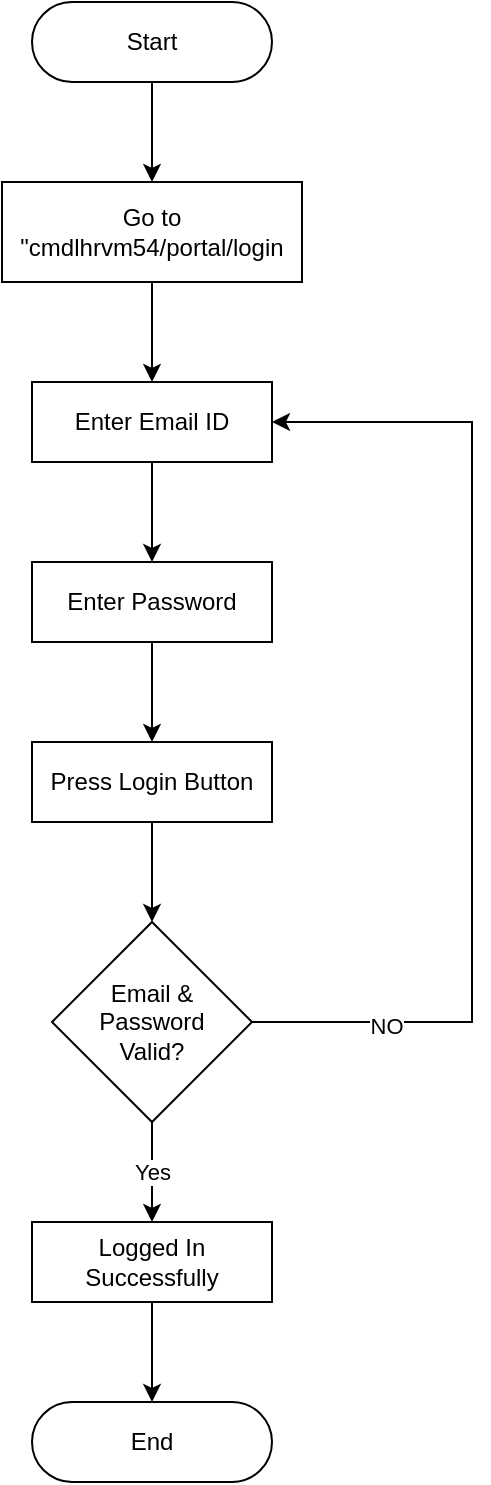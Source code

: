 <mxfile version="20.5.3" type="github"><diagram id="yaj_0bMmwh6eBPeUXAhG" name="Page-1"><mxGraphModel dx="1108" dy="403" grid="1" gridSize="10" guides="1" tooltips="1" connect="1" arrows="1" fold="1" page="1" pageScale="1" pageWidth="850" pageHeight="1100" math="0" shadow="0"><root><mxCell id="0"/><mxCell id="1" parent="0"/><mxCell id="6ex5Uns8YJOgdf73uYaZ-4" style="edgeStyle=orthogonalEdgeStyle;rounded=0;orthogonalLoop=1;jettySize=auto;html=1;entryX=0.5;entryY=0;entryDx=0;entryDy=0;" edge="1" parent="1" source="6ex5Uns8YJOgdf73uYaZ-2" target="6ex5Uns8YJOgdf73uYaZ-3"><mxGeometry relative="1" as="geometry"/></mxCell><mxCell id="6ex5Uns8YJOgdf73uYaZ-2" value="Start" style="rounded=1;whiteSpace=wrap;html=1;arcSize=50;" vertex="1" parent="1"><mxGeometry x="330" y="10" width="120" height="40" as="geometry"/></mxCell><mxCell id="6ex5Uns8YJOgdf73uYaZ-6" style="edgeStyle=orthogonalEdgeStyle;rounded=0;orthogonalLoop=1;jettySize=auto;html=1;entryX=0.5;entryY=0;entryDx=0;entryDy=0;" edge="1" parent="1" source="6ex5Uns8YJOgdf73uYaZ-3" target="6ex5Uns8YJOgdf73uYaZ-5"><mxGeometry relative="1" as="geometry"/></mxCell><mxCell id="6ex5Uns8YJOgdf73uYaZ-3" value="Go to &quot;cmdlhrvm54/portal/login" style="rounded=0;whiteSpace=wrap;html=1;" vertex="1" parent="1"><mxGeometry x="315" y="100" width="150" height="50" as="geometry"/></mxCell><mxCell id="6ex5Uns8YJOgdf73uYaZ-8" style="edgeStyle=orthogonalEdgeStyle;rounded=0;orthogonalLoop=1;jettySize=auto;html=1;entryX=0.5;entryY=0;entryDx=0;entryDy=0;" edge="1" parent="1" source="6ex5Uns8YJOgdf73uYaZ-5" target="6ex5Uns8YJOgdf73uYaZ-7"><mxGeometry relative="1" as="geometry"/></mxCell><mxCell id="6ex5Uns8YJOgdf73uYaZ-5" value="Enter Email ID" style="rounded=0;whiteSpace=wrap;html=1;" vertex="1" parent="1"><mxGeometry x="330" y="200" width="120" height="40" as="geometry"/></mxCell><mxCell id="6ex5Uns8YJOgdf73uYaZ-13" style="edgeStyle=orthogonalEdgeStyle;rounded=0;orthogonalLoop=1;jettySize=auto;html=1;entryX=0.5;entryY=0;entryDx=0;entryDy=0;" edge="1" parent="1" source="6ex5Uns8YJOgdf73uYaZ-7" target="6ex5Uns8YJOgdf73uYaZ-12"><mxGeometry relative="1" as="geometry"/></mxCell><mxCell id="6ex5Uns8YJOgdf73uYaZ-7" value="Enter Password" style="rounded=0;whiteSpace=wrap;html=1;" vertex="1" parent="1"><mxGeometry x="330" y="290" width="120" height="40" as="geometry"/></mxCell><mxCell id="6ex5Uns8YJOgdf73uYaZ-15" style="edgeStyle=orthogonalEdgeStyle;rounded=0;orthogonalLoop=1;jettySize=auto;html=1;entryX=1;entryY=0.5;entryDx=0;entryDy=0;" edge="1" parent="1" source="6ex5Uns8YJOgdf73uYaZ-9" target="6ex5Uns8YJOgdf73uYaZ-5"><mxGeometry relative="1" as="geometry"><Array as="points"><mxPoint x="550" y="520"/><mxPoint x="550" y="220"/></Array></mxGeometry></mxCell><mxCell id="6ex5Uns8YJOgdf73uYaZ-16" value="NO" style="edgeLabel;html=1;align=center;verticalAlign=middle;resizable=0;points=[];" vertex="1" connectable="0" parent="6ex5Uns8YJOgdf73uYaZ-15"><mxGeometry x="-0.738" y="-2" relative="1" as="geometry"><mxPoint as="offset"/></mxGeometry></mxCell><mxCell id="6ex5Uns8YJOgdf73uYaZ-18" value="Yes" style="edgeStyle=orthogonalEdgeStyle;rounded=0;orthogonalLoop=1;jettySize=auto;html=1;entryX=0.5;entryY=0;entryDx=0;entryDy=0;" edge="1" parent="1" source="6ex5Uns8YJOgdf73uYaZ-9" target="6ex5Uns8YJOgdf73uYaZ-17"><mxGeometry relative="1" as="geometry"><Array as="points"><mxPoint x="390" y="590"/><mxPoint x="390" y="590"/></Array></mxGeometry></mxCell><mxCell id="6ex5Uns8YJOgdf73uYaZ-9" value="Email &amp;amp; &lt;br&gt;Password &lt;br&gt;Valid?" style="rhombus;whiteSpace=wrap;html=1;" vertex="1" parent="1"><mxGeometry x="340" y="470" width="100" height="100" as="geometry"/></mxCell><mxCell id="6ex5Uns8YJOgdf73uYaZ-14" style="edgeStyle=orthogonalEdgeStyle;rounded=0;orthogonalLoop=1;jettySize=auto;html=1;entryX=0.5;entryY=0;entryDx=0;entryDy=0;" edge="1" parent="1" source="6ex5Uns8YJOgdf73uYaZ-12" target="6ex5Uns8YJOgdf73uYaZ-9"><mxGeometry relative="1" as="geometry"/></mxCell><mxCell id="6ex5Uns8YJOgdf73uYaZ-12" value="Press Login Button" style="rounded=0;whiteSpace=wrap;html=1;" vertex="1" parent="1"><mxGeometry x="330" y="380" width="120" height="40" as="geometry"/></mxCell><mxCell id="6ex5Uns8YJOgdf73uYaZ-20" style="edgeStyle=orthogonalEdgeStyle;rounded=0;orthogonalLoop=1;jettySize=auto;html=1;entryX=0.5;entryY=0;entryDx=0;entryDy=0;" edge="1" parent="1" source="6ex5Uns8YJOgdf73uYaZ-17" target="6ex5Uns8YJOgdf73uYaZ-19"><mxGeometry relative="1" as="geometry"/></mxCell><mxCell id="6ex5Uns8YJOgdf73uYaZ-17" value="Logged In Successfully" style="rounded=0;whiteSpace=wrap;html=1;" vertex="1" parent="1"><mxGeometry x="330" y="620" width="120" height="40" as="geometry"/></mxCell><mxCell id="6ex5Uns8YJOgdf73uYaZ-19" value="End" style="rounded=1;whiteSpace=wrap;html=1;arcSize=50;" vertex="1" parent="1"><mxGeometry x="330" y="710" width="120" height="40" as="geometry"/></mxCell></root></mxGraphModel></diagram></mxfile>